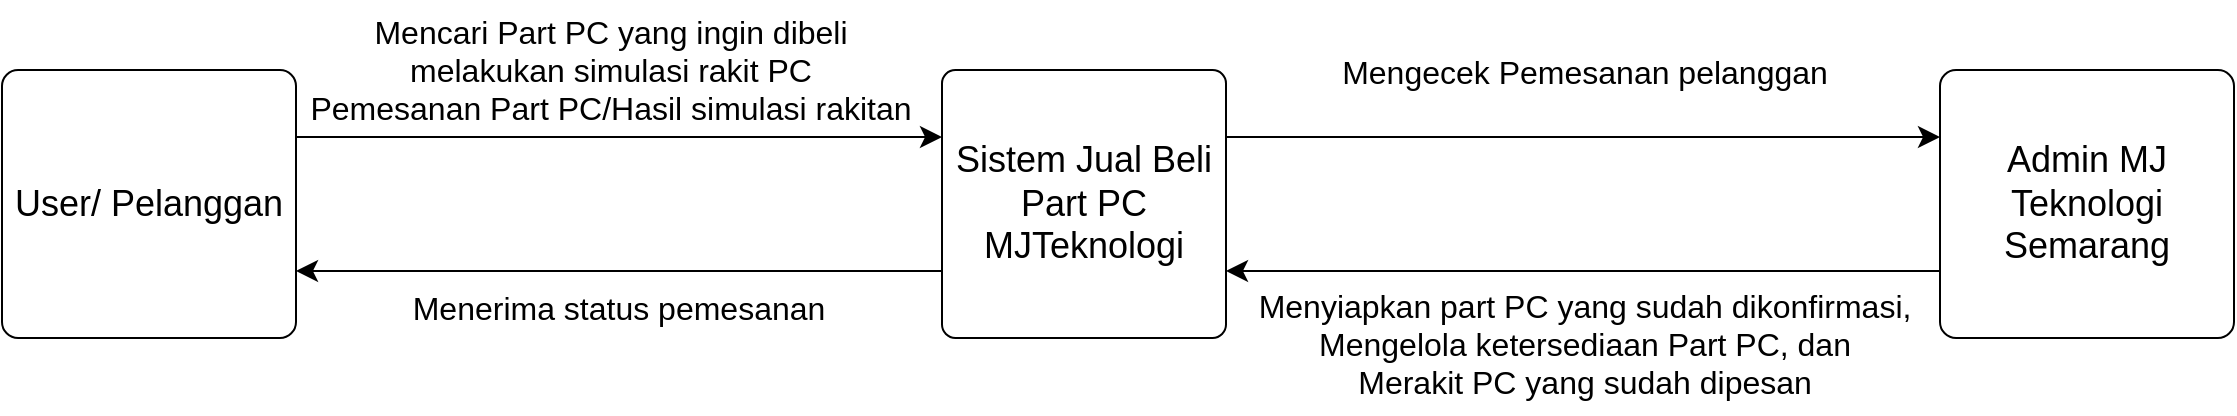 <mxfile version="23.1.7" type="github">
  <diagram name="Skema Sistem Pembelian PC" id="LTwTWlUESocyVN-O_0bX">
    <mxGraphModel dx="1495" dy="1662" grid="0" gridSize="10" guides="1" tooltips="1" connect="1" arrows="1" fold="1" page="0" pageScale="1" pageWidth="850" pageHeight="1100" math="0" shadow="0">
      <root>
        <mxCell id="0" />
        <mxCell id="1" parent="0" />
        <mxCell id="Oldoorq-WCMmPgYF-nSC-17" style="edgeStyle=none;curved=1;rounded=0;orthogonalLoop=1;jettySize=auto;html=1;exitX=1;exitY=0.25;exitDx=0;exitDy=0;entryX=0;entryY=0.25;entryDx=0;entryDy=0;fontSize=12;startSize=8;endSize=8;" edge="1" parent="1" source="Oldoorq-WCMmPgYF-nSC-1" target="Oldoorq-WCMmPgYF-nSC-2">
          <mxGeometry relative="1" as="geometry" />
        </mxCell>
        <mxCell id="Oldoorq-WCMmPgYF-nSC-1" value="&lt;font style=&quot;font-size: 18px;&quot;&gt;User/ Pelanggan&lt;/font&gt;" style="rounded=1;whiteSpace=wrap;html=1;arcSize=6;" vertex="1" parent="1">
          <mxGeometry x="-336" y="9" width="147" height="134" as="geometry" />
        </mxCell>
        <mxCell id="Oldoorq-WCMmPgYF-nSC-18" style="edgeStyle=none;curved=1;rounded=0;orthogonalLoop=1;jettySize=auto;html=1;exitX=0;exitY=0.75;exitDx=0;exitDy=0;entryX=1;entryY=0.75;entryDx=0;entryDy=0;fontSize=12;startSize=8;endSize=8;" edge="1" parent="1" source="Oldoorq-WCMmPgYF-nSC-2" target="Oldoorq-WCMmPgYF-nSC-1">
          <mxGeometry relative="1" as="geometry" />
        </mxCell>
        <mxCell id="Oldoorq-WCMmPgYF-nSC-21" style="edgeStyle=none;curved=1;rounded=0;orthogonalLoop=1;jettySize=auto;html=1;exitX=1;exitY=0.25;exitDx=0;exitDy=0;entryX=0;entryY=0.25;entryDx=0;entryDy=0;fontSize=12;startSize=8;endSize=8;" edge="1" parent="1" source="Oldoorq-WCMmPgYF-nSC-2" target="Oldoorq-WCMmPgYF-nSC-19">
          <mxGeometry relative="1" as="geometry" />
        </mxCell>
        <mxCell id="Oldoorq-WCMmPgYF-nSC-2" value="&lt;font style=&quot;font-size: 18px;&quot;&gt;Sistem Jual Beli Part PC MJTeknologi&lt;/font&gt;" style="rounded=1;whiteSpace=wrap;html=1;arcSize=5;" vertex="1" parent="1">
          <mxGeometry x="134" y="9" width="142" height="134" as="geometry" />
        </mxCell>
        <mxCell id="Oldoorq-WCMmPgYF-nSC-12" value="Menerima status pemesanan" style="text;html=1;align=center;verticalAlign=middle;resizable=0;points=[];autosize=1;strokeColor=none;fillColor=none;fontSize=16;" vertex="1" parent="1">
          <mxGeometry x="-140" y="112" width="224" height="31" as="geometry" />
        </mxCell>
        <mxCell id="Oldoorq-WCMmPgYF-nSC-13" value="&lt;font style=&quot;font-size: 16px;&quot;&gt;Mencari Part PC yang ingin dibeli&lt;br style=&quot;border-color: var(--border-color);&quot;&gt;melakukan simulasi rakit PC&lt;br&gt;Pemesanan Part PC/Hasil simulasi rakitan&lt;br&gt;&lt;/font&gt;" style="text;html=1;align=center;verticalAlign=middle;resizable=0;points=[];autosize=1;strokeColor=none;fillColor=none;fontSize=16;" vertex="1" parent="1">
          <mxGeometry x="-192" y="-26" width="319" height="70" as="geometry" />
        </mxCell>
        <mxCell id="Oldoorq-WCMmPgYF-nSC-22" style="edgeStyle=none;curved=1;rounded=0;orthogonalLoop=1;jettySize=auto;html=1;exitX=0;exitY=0.75;exitDx=0;exitDy=0;entryX=1;entryY=0.75;entryDx=0;entryDy=0;fontSize=12;startSize=8;endSize=8;" edge="1" parent="1" source="Oldoorq-WCMmPgYF-nSC-19" target="Oldoorq-WCMmPgYF-nSC-2">
          <mxGeometry relative="1" as="geometry" />
        </mxCell>
        <mxCell id="Oldoorq-WCMmPgYF-nSC-19" value="&lt;font style=&quot;font-size: 18px;&quot;&gt;Admin MJ Teknologi Semarang&lt;/font&gt;" style="rounded=1;whiteSpace=wrap;html=1;arcSize=6;" vertex="1" parent="1">
          <mxGeometry x="633" y="9" width="147" height="134" as="geometry" />
        </mxCell>
        <mxCell id="Oldoorq-WCMmPgYF-nSC-23" value="Mengecek Pemesanan pelanggan" style="text;html=1;align=center;verticalAlign=middle;resizable=0;points=[];autosize=1;strokeColor=none;fillColor=none;fontSize=16;" vertex="1" parent="1">
          <mxGeometry x="324" y="-6" width="261" height="31" as="geometry" />
        </mxCell>
        <mxCell id="Oldoorq-WCMmPgYF-nSC-24" value="Menyiapkan part PC yang sudah dikonfirmasi,&lt;br&gt;Mengelola ketersediaan Part PC, dan&lt;br&gt;Merakit PC yang sudah dipesan" style="text;html=1;align=center;verticalAlign=middle;resizable=0;points=[];autosize=1;strokeColor=none;fillColor=none;fontSize=16;" vertex="1" parent="1">
          <mxGeometry x="282.5" y="111" width="344" height="70" as="geometry" />
        </mxCell>
      </root>
    </mxGraphModel>
  </diagram>
</mxfile>
